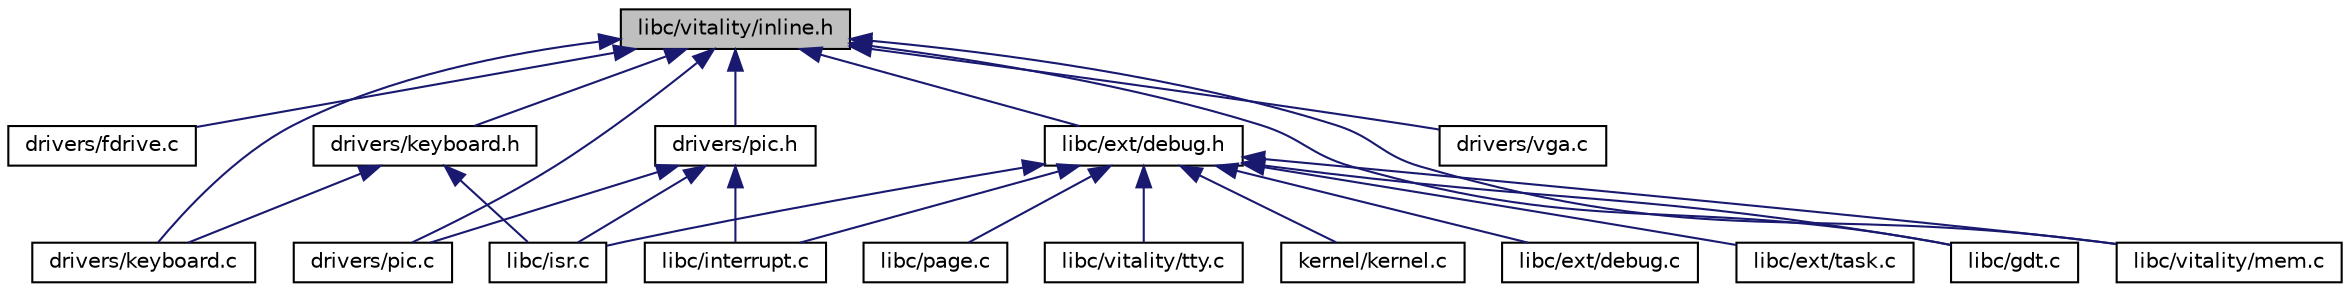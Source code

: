 digraph "libc/vitality/inline.h"
{
  edge [fontname="Helvetica",fontsize="10",labelfontname="Helvetica",labelfontsize="10"];
  node [fontname="Helvetica",fontsize="10",shape=record];
  Node2 [label="libc/vitality/inline.h",height=0.2,width=0.4,color="black", fillcolor="grey75", style="filled", fontcolor="black"];
  Node2 -> Node3 [dir="back",color="midnightblue",fontsize="10",style="solid",fontname="Helvetica"];
  Node3 [label="drivers/fdrive.c",height=0.2,width=0.4,color="black", fillcolor="white", style="filled",URL="$a00014.html"];
  Node2 -> Node4 [dir="back",color="midnightblue",fontsize="10",style="solid",fontname="Helvetica"];
  Node4 [label="drivers/keyboard.h",height=0.2,width=0.4,color="black", fillcolor="white", style="filled",URL="$a00023.html"];
  Node4 -> Node5 [dir="back",color="midnightblue",fontsize="10",style="solid",fontname="Helvetica"];
  Node5 [label="drivers/keyboard.c",height=0.2,width=0.4,color="black", fillcolor="white", style="filled",URL="$a00020.html"];
  Node4 -> Node6 [dir="back",color="midnightblue",fontsize="10",style="solid",fontname="Helvetica"];
  Node6 [label="libc/isr.c",height=0.2,width=0.4,color="black", fillcolor="white", style="filled",URL="$a00077.html"];
  Node2 -> Node5 [dir="back",color="midnightblue",fontsize="10",style="solid",fontname="Helvetica"];
  Node2 -> Node7 [dir="back",color="midnightblue",fontsize="10",style="solid",fontname="Helvetica"];
  Node7 [label="drivers/pic.c",height=0.2,width=0.4,color="black", fillcolor="white", style="filled",URL="$a00026.html"];
  Node2 -> Node8 [dir="back",color="midnightblue",fontsize="10",style="solid",fontname="Helvetica"];
  Node8 [label="drivers/pic.h",height=0.2,width=0.4,color="black", fillcolor="white", style="filled",URL="$a00029.html"];
  Node8 -> Node7 [dir="back",color="midnightblue",fontsize="10",style="solid",fontname="Helvetica"];
  Node8 -> Node9 [dir="back",color="midnightblue",fontsize="10",style="solid",fontname="Helvetica"];
  Node9 [label="libc/interrupt.c",height=0.2,width=0.4,color="black", fillcolor="white", style="filled",URL="$a00071.html"];
  Node8 -> Node6 [dir="back",color="midnightblue",fontsize="10",style="solid",fontname="Helvetica"];
  Node2 -> Node10 [dir="back",color="midnightblue",fontsize="10",style="solid",fontname="Helvetica"];
  Node10 [label="drivers/vga.c",height=0.2,width=0.4,color="black", fillcolor="white", style="filled",URL="$a00032.html"];
  Node2 -> Node11 [dir="back",color="midnightblue",fontsize="10",style="solid",fontname="Helvetica"];
  Node11 [label="libc/ext/debug.h",height=0.2,width=0.4,color="black", fillcolor="white", style="filled",URL="$a00050.html"];
  Node11 -> Node12 [dir="back",color="midnightblue",fontsize="10",style="solid",fontname="Helvetica"];
  Node12 [label="kernel/kernel.c",height=0.2,width=0.4,color="black", fillcolor="white", style="filled",URL="$a00038.html"];
  Node11 -> Node13 [dir="back",color="midnightblue",fontsize="10",style="solid",fontname="Helvetica"];
  Node13 [label="libc/ext/debug.c",height=0.2,width=0.4,color="black", fillcolor="white", style="filled",URL="$a00047.html"];
  Node11 -> Node14 [dir="back",color="midnightblue",fontsize="10",style="solid",fontname="Helvetica"];
  Node14 [label="libc/ext/task.c",height=0.2,width=0.4,color="black", fillcolor="white", style="filled",URL="$a00053.html"];
  Node11 -> Node15 [dir="back",color="midnightblue",fontsize="10",style="solid",fontname="Helvetica"];
  Node15 [label="libc/gdt.c",height=0.2,width=0.4,color="black", fillcolor="white", style="filled",URL="$a00065.html"];
  Node11 -> Node9 [dir="back",color="midnightblue",fontsize="10",style="solid",fontname="Helvetica"];
  Node11 -> Node6 [dir="back",color="midnightblue",fontsize="10",style="solid",fontname="Helvetica"];
  Node11 -> Node16 [dir="back",color="midnightblue",fontsize="10",style="solid",fontname="Helvetica"];
  Node16 [label="libc/page.c",height=0.2,width=0.4,color="black", fillcolor="white", style="filled",URL="$a00083.html"];
  Node11 -> Node17 [dir="back",color="midnightblue",fontsize="10",style="solid",fontname="Helvetica"];
  Node17 [label="libc/vitality/mem.c",height=0.2,width=0.4,color="black", fillcolor="white", style="filled",URL="$a00113.html"];
  Node11 -> Node18 [dir="back",color="midnightblue",fontsize="10",style="solid",fontname="Helvetica"];
  Node18 [label="libc/vitality/tty.c",height=0.2,width=0.4,color="black", fillcolor="white", style="filled",URL="$a00119.html"];
  Node2 -> Node15 [dir="back",color="midnightblue",fontsize="10",style="solid",fontname="Helvetica"];
  Node2 -> Node17 [dir="back",color="midnightblue",fontsize="10",style="solid",fontname="Helvetica"];
}
